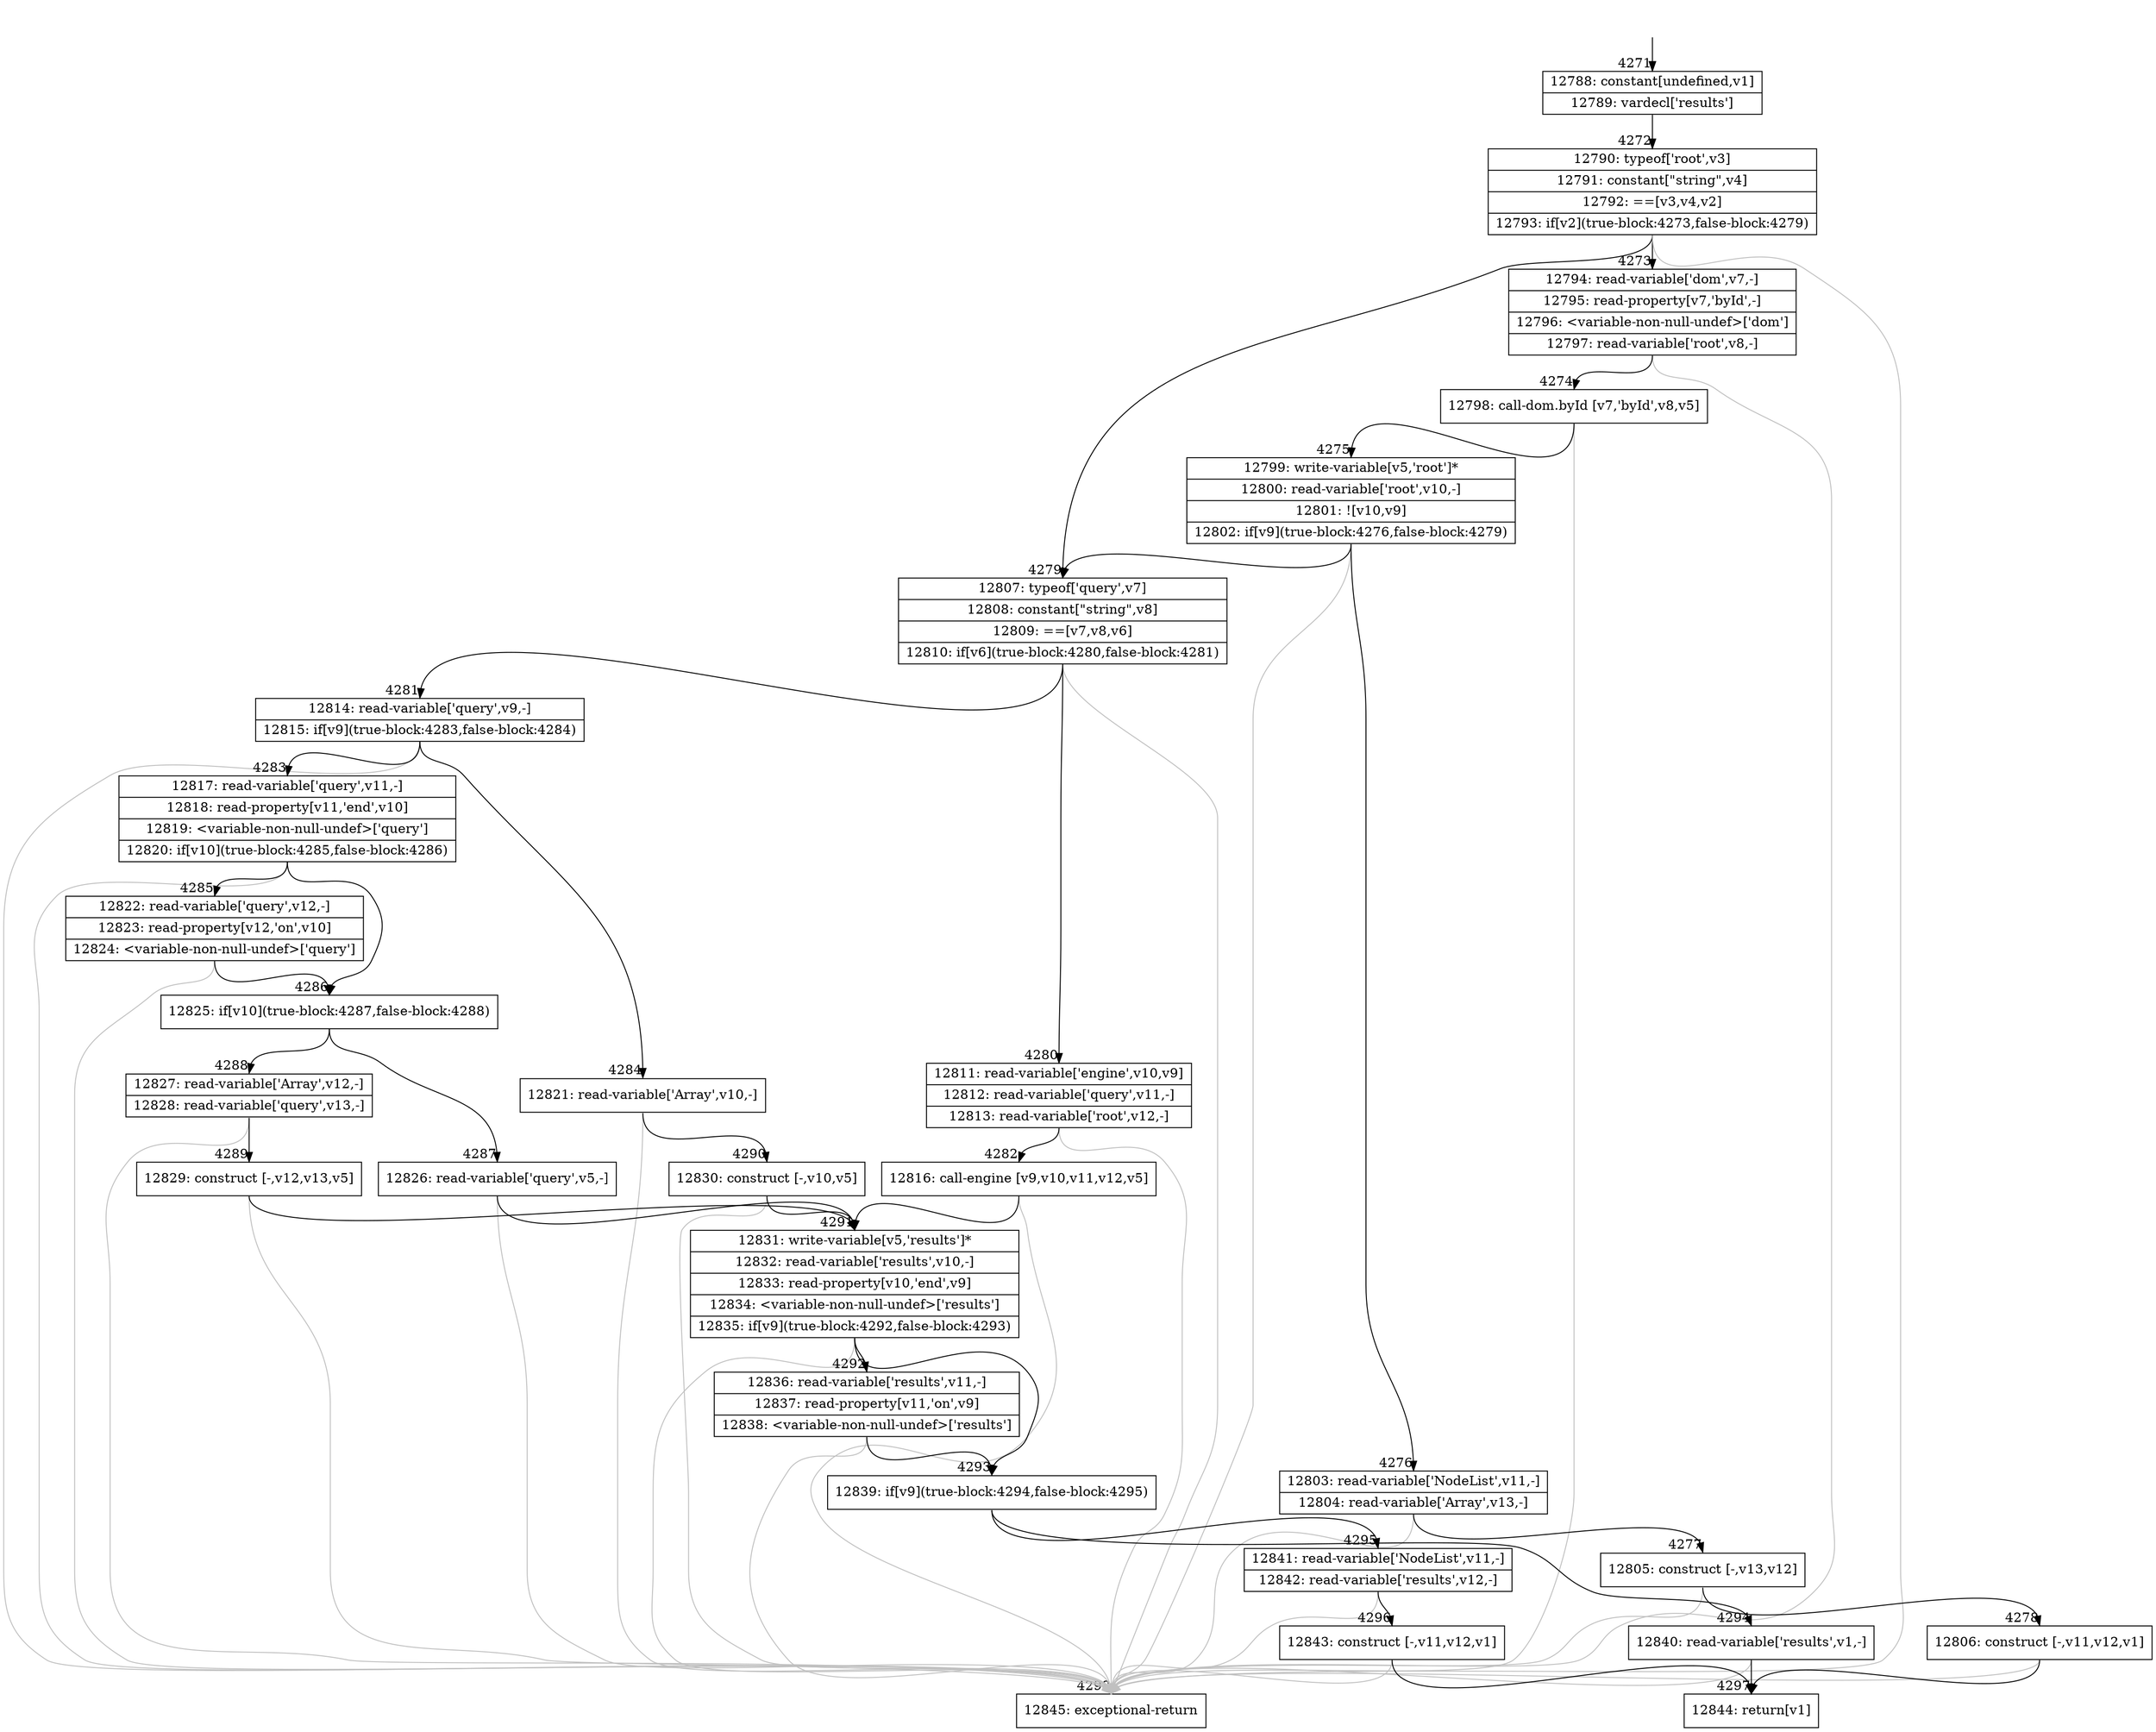 digraph {
rankdir="TD"
BB_entry307[shape=none,label=""];
BB_entry307 -> BB4271 [tailport=s, headport=n, headlabel="    4271"]
BB4271 [shape=record label="{12788: constant[undefined,v1]|12789: vardecl['results']}" ] 
BB4271 -> BB4272 [tailport=s, headport=n, headlabel="      4272"]
BB4272 [shape=record label="{12790: typeof['root',v3]|12791: constant[\"string\",v4]|12792: ==[v3,v4,v2]|12793: if[v2](true-block:4273,false-block:4279)}" ] 
BB4272 -> BB4273 [tailport=s, headport=n, headlabel="      4273"]
BB4272 -> BB4279 [tailport=s, headport=n, headlabel="      4279"]
BB4272 -> BB4298 [tailport=s, headport=n, color=gray, headlabel="      4298"]
BB4273 [shape=record label="{12794: read-variable['dom',v7,-]|12795: read-property[v7,'byId',-]|12796: \<variable-non-null-undef\>['dom']|12797: read-variable['root',v8,-]}" ] 
BB4273 -> BB4274 [tailport=s, headport=n, headlabel="      4274"]
BB4273 -> BB4298 [tailport=s, headport=n, color=gray]
BB4274 [shape=record label="{12798: call-dom.byId [v7,'byId',v8,v5]}" ] 
BB4274 -> BB4275 [tailport=s, headport=n, headlabel="      4275"]
BB4274 -> BB4298 [tailport=s, headport=n, color=gray]
BB4275 [shape=record label="{12799: write-variable[v5,'root']*|12800: read-variable['root',v10,-]|12801: ![v10,v9]|12802: if[v9](true-block:4276,false-block:4279)}" ] 
BB4275 -> BB4276 [tailport=s, headport=n, headlabel="      4276"]
BB4275 -> BB4279 [tailport=s, headport=n]
BB4275 -> BB4298 [tailport=s, headport=n, color=gray]
BB4276 [shape=record label="{12803: read-variable['NodeList',v11,-]|12804: read-variable['Array',v13,-]}" ] 
BB4276 -> BB4277 [tailport=s, headport=n, headlabel="      4277"]
BB4276 -> BB4298 [tailport=s, headport=n, color=gray]
BB4277 [shape=record label="{12805: construct [-,v13,v12]}" ] 
BB4277 -> BB4278 [tailport=s, headport=n, headlabel="      4278"]
BB4277 -> BB4298 [tailport=s, headport=n, color=gray]
BB4278 [shape=record label="{12806: construct [-,v11,v12,v1]}" ] 
BB4278 -> BB4297 [tailport=s, headport=n, headlabel="      4297"]
BB4278 -> BB4298 [tailport=s, headport=n, color=gray]
BB4279 [shape=record label="{12807: typeof['query',v7]|12808: constant[\"string\",v8]|12809: ==[v7,v8,v6]|12810: if[v6](true-block:4280,false-block:4281)}" ] 
BB4279 -> BB4280 [tailport=s, headport=n, headlabel="      4280"]
BB4279 -> BB4281 [tailport=s, headport=n, headlabel="      4281"]
BB4279 -> BB4298 [tailport=s, headport=n, color=gray]
BB4280 [shape=record label="{12811: read-variable['engine',v10,v9]|12812: read-variable['query',v11,-]|12813: read-variable['root',v12,-]}" ] 
BB4280 -> BB4282 [tailport=s, headport=n, headlabel="      4282"]
BB4280 -> BB4298 [tailport=s, headport=n, color=gray]
BB4281 [shape=record label="{12814: read-variable['query',v9,-]|12815: if[v9](true-block:4283,false-block:4284)}" ] 
BB4281 -> BB4283 [tailport=s, headport=n, headlabel="      4283"]
BB4281 -> BB4284 [tailport=s, headport=n, headlabel="      4284"]
BB4281 -> BB4298 [tailport=s, headport=n, color=gray]
BB4282 [shape=record label="{12816: call-engine [v9,v10,v11,v12,v5]}" ] 
BB4282 -> BB4291 [tailport=s, headport=n, headlabel="      4291"]
BB4282 -> BB4298 [tailport=s, headport=n, color=gray]
BB4283 [shape=record label="{12817: read-variable['query',v11,-]|12818: read-property[v11,'end',v10]|12819: \<variable-non-null-undef\>['query']|12820: if[v10](true-block:4285,false-block:4286)}" ] 
BB4283 -> BB4286 [tailport=s, headport=n, headlabel="      4286"]
BB4283 -> BB4285 [tailport=s, headport=n, headlabel="      4285"]
BB4283 -> BB4298 [tailport=s, headport=n, color=gray]
BB4284 [shape=record label="{12821: read-variable['Array',v10,-]}" ] 
BB4284 -> BB4290 [tailport=s, headport=n, headlabel="      4290"]
BB4284 -> BB4298 [tailport=s, headport=n, color=gray]
BB4285 [shape=record label="{12822: read-variable['query',v12,-]|12823: read-property[v12,'on',v10]|12824: \<variable-non-null-undef\>['query']}" ] 
BB4285 -> BB4286 [tailport=s, headport=n]
BB4285 -> BB4298 [tailport=s, headport=n, color=gray]
BB4286 [shape=record label="{12825: if[v10](true-block:4287,false-block:4288)}" ] 
BB4286 -> BB4287 [tailport=s, headport=n, headlabel="      4287"]
BB4286 -> BB4288 [tailport=s, headport=n, headlabel="      4288"]
BB4287 [shape=record label="{12826: read-variable['query',v5,-]}" ] 
BB4287 -> BB4291 [tailport=s, headport=n]
BB4287 -> BB4298 [tailport=s, headport=n, color=gray]
BB4288 [shape=record label="{12827: read-variable['Array',v12,-]|12828: read-variable['query',v13,-]}" ] 
BB4288 -> BB4289 [tailport=s, headport=n, headlabel="      4289"]
BB4288 -> BB4298 [tailport=s, headport=n, color=gray]
BB4289 [shape=record label="{12829: construct [-,v12,v13,v5]}" ] 
BB4289 -> BB4291 [tailport=s, headport=n]
BB4289 -> BB4298 [tailport=s, headport=n, color=gray]
BB4290 [shape=record label="{12830: construct [-,v10,v5]}" ] 
BB4290 -> BB4291 [tailport=s, headport=n]
BB4290 -> BB4298 [tailport=s, headport=n, color=gray]
BB4291 [shape=record label="{12831: write-variable[v5,'results']*|12832: read-variable['results',v10,-]|12833: read-property[v10,'end',v9]|12834: \<variable-non-null-undef\>['results']|12835: if[v9](true-block:4292,false-block:4293)}" ] 
BB4291 -> BB4293 [tailport=s, headport=n, headlabel="      4293"]
BB4291 -> BB4292 [tailport=s, headport=n, headlabel="      4292"]
BB4291 -> BB4298 [tailport=s, headport=n, color=gray]
BB4292 [shape=record label="{12836: read-variable['results',v11,-]|12837: read-property[v11,'on',v9]|12838: \<variable-non-null-undef\>['results']}" ] 
BB4292 -> BB4293 [tailport=s, headport=n]
BB4292 -> BB4298 [tailport=s, headport=n, color=gray]
BB4293 [shape=record label="{12839: if[v9](true-block:4294,false-block:4295)}" ] 
BB4293 -> BB4294 [tailport=s, headport=n, headlabel="      4294"]
BB4293 -> BB4295 [tailport=s, headport=n, headlabel="      4295"]
BB4294 [shape=record label="{12840: read-variable['results',v1,-]}" ] 
BB4294 -> BB4297 [tailport=s, headport=n]
BB4294 -> BB4298 [tailport=s, headport=n, color=gray]
BB4295 [shape=record label="{12841: read-variable['NodeList',v11,-]|12842: read-variable['results',v12,-]}" ] 
BB4295 -> BB4296 [tailport=s, headport=n, headlabel="      4296"]
BB4295 -> BB4298 [tailport=s, headport=n, color=gray]
BB4296 [shape=record label="{12843: construct [-,v11,v12,v1]}" ] 
BB4296 -> BB4297 [tailport=s, headport=n]
BB4296 -> BB4298 [tailport=s, headport=n, color=gray]
BB4297 [shape=record label="{12844: return[v1]}" ] 
BB4298 [shape=record label="{12845: exceptional-return}" ] 
//#$~ 5926
}
